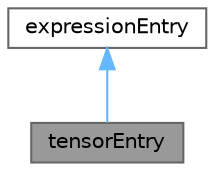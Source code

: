 digraph "tensorEntry"
{
 // LATEX_PDF_SIZE
  bgcolor="transparent";
  edge [fontname=Helvetica,fontsize=10,labelfontname=Helvetica,labelfontsize=10];
  node [fontname=Helvetica,fontsize=10,shape=box,height=0.2,width=0.4];
  Node1 [id="Node000001",label="tensorEntry",height=0.2,width=0.4,color="gray40", fillcolor="grey60", style="filled", fontcolor="black",tooltip="Create an expression string from a tensor."];
  Node2 -> Node1 [id="edge1_Node000001_Node000002",dir="back",color="steelblue1",style="solid",tooltip=" "];
  Node2 [id="Node000002",label="expressionEntry",height=0.2,width=0.4,color="gray40", fillcolor="white", style="filled",URL="$classFoam_1_1exprTools_1_1expressionEntry.html",tooltip="Convert dictionary entry to a stringified expression."];
}
